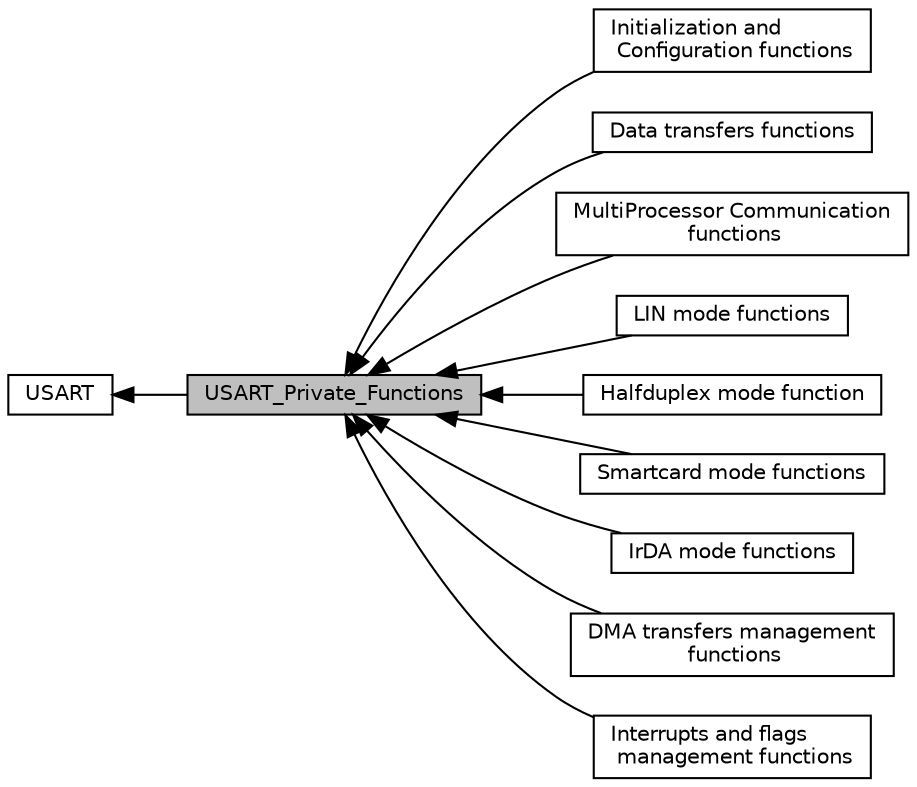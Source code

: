 digraph "USART_Private_Functions"
{
  edge [fontname="Helvetica",fontsize="10",labelfontname="Helvetica",labelfontsize="10"];
  node [fontname="Helvetica",fontsize="10",shape=record];
  rankdir=LR;
  Node2 [label="Initialization and\l Configuration functions",height=0.2,width=0.4,color="black", fillcolor="white", style="filled",URL="$group___u_s_a_r_t___group1.html",tooltip="Initialization and Configuration functions. "];
  Node3 [label="Data transfers functions",height=0.2,width=0.4,color="black", fillcolor="white", style="filled",URL="$group___u_s_a_r_t___group2.html",tooltip="Data transfers functions. "];
  Node4 [label="MultiProcessor Communication\l functions",height=0.2,width=0.4,color="black", fillcolor="white", style="filled",URL="$group___u_s_a_r_t___group3.html",tooltip="Multi-Processor Communication functions. "];
  Node5 [label="LIN mode functions",height=0.2,width=0.4,color="black", fillcolor="white", style="filled",URL="$group___u_s_a_r_t___group4.html",tooltip="LIN mode functions. "];
  Node6 [label="Halfduplex mode function",height=0.2,width=0.4,color="black", fillcolor="white", style="filled",URL="$group___u_s_a_r_t___group5.html",tooltip="Half-duplex mode function. "];
  Node7 [label="Smartcard mode functions",height=0.2,width=0.4,color="black", fillcolor="white", style="filled",URL="$group___u_s_a_r_t___group6.html",tooltip="Smartcard mode functions. "];
  Node8 [label="IrDA mode functions",height=0.2,width=0.4,color="black", fillcolor="white", style="filled",URL="$group___u_s_a_r_t___group7.html",tooltip="IrDA mode functions. "];
  Node9 [label="DMA transfers management\l functions",height=0.2,width=0.4,color="black", fillcolor="white", style="filled",URL="$group___u_s_a_r_t___group8.html",tooltip="DMA transfers management functions. "];
  Node10 [label="Interrupts and flags\l management functions",height=0.2,width=0.4,color="black", fillcolor="white", style="filled",URL="$group___u_s_a_r_t___group9.html",tooltip="Interrupts and flags management functions. "];
  Node0 [label="USART_Private_Functions",height=0.2,width=0.4,color="black", fillcolor="grey75", style="filled", fontcolor="black"];
  Node1 [label="USART",height=0.2,width=0.4,color="black", fillcolor="white", style="filled",URL="$group___u_s_a_r_t.html",tooltip="USART driver modules. "];
  Node1->Node0 [shape=plaintext, dir="back", style="solid"];
  Node0->Node2 [shape=plaintext, dir="back", style="solid"];
  Node0->Node3 [shape=plaintext, dir="back", style="solid"];
  Node0->Node4 [shape=plaintext, dir="back", style="solid"];
  Node0->Node5 [shape=plaintext, dir="back", style="solid"];
  Node0->Node6 [shape=plaintext, dir="back", style="solid"];
  Node0->Node7 [shape=plaintext, dir="back", style="solid"];
  Node0->Node8 [shape=plaintext, dir="back", style="solid"];
  Node0->Node9 [shape=plaintext, dir="back", style="solid"];
  Node0->Node10 [shape=plaintext, dir="back", style="solid"];
}
